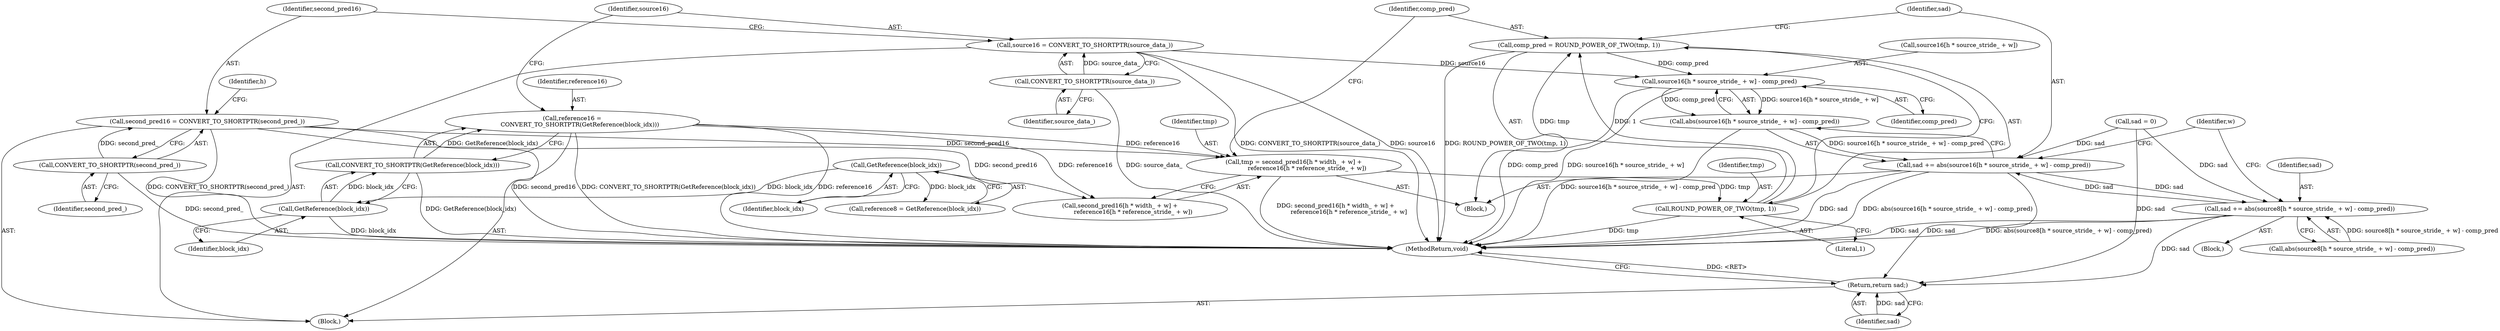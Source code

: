 digraph "0_Android_5a9753fca56f0eeb9f61e342b2fccffc364f9426_96@array" {
"1000227" [label="(Call,source16[h * source_stride_ + w] - comp_pred)"];
"1000128" [label="(Call,source16 = CONVERT_TO_SHORTPTR(source_data_))"];
"1000130" [label="(Call,CONVERT_TO_SHORTPTR(source_data_))"];
"1000219" [label="(Call,comp_pred = ROUND_POWER_OF_TWO(tmp, 1))"];
"1000221" [label="(Call,ROUND_POWER_OF_TWO(tmp, 1))"];
"1000201" [label="(Call,tmp = second_pred16[h * width_ + w] +\n              reference16[h * reference_stride_ + w])"];
"1000132" [label="(Call,second_pred16 = CONVERT_TO_SHORTPTR(second_pred_))"];
"1000134" [label="(Call,CONVERT_TO_SHORTPTR(second_pred_))"];
"1000123" [label="(Call,reference16 =\n        CONVERT_TO_SHORTPTR(GetReference(block_idx)))"];
"1000125" [label="(Call,CONVERT_TO_SHORTPTR(GetReference(block_idx)))"];
"1000126" [label="(Call,GetReference(block_idx))"];
"1000115" [label="(Call,GetReference(block_idx))"];
"1000226" [label="(Call,abs(source16[h * source_stride_ + w] - comp_pred))"];
"1000224" [label="(Call,sad += abs(source16[h * source_stride_ + w] - comp_pred))"];
"1000186" [label="(Call,sad += abs(source8[h * source_stride_ + w] - comp_pred))"];
"1000236" [label="(Return,return sad;)"];
"1000223" [label="(Literal,1)"];
"1000126" [label="(Call,GetReference(block_idx))"];
"1000125" [label="(Call,CONVERT_TO_SHORTPTR(GetReference(block_idx)))"];
"1000134" [label="(Call,CONVERT_TO_SHORTPTR(second_pred_))"];
"1000224" [label="(Call,sad += abs(source16[h * source_stride_ + w] - comp_pred))"];
"1000221" [label="(Call,ROUND_POWER_OF_TWO(tmp, 1))"];
"1000236" [label="(Return,return sad;)"];
"1000127" [label="(Identifier,block_idx)"];
"1000220" [label="(Identifier,comp_pred)"];
"1000115" [label="(Call,GetReference(block_idx))"];
"1000186" [label="(Call,sad += abs(source8[h * source_stride_ + w] - comp_pred))"];
"1000108" [label="(Block,)"];
"1000161" [label="(Block,)"];
"1000132" [label="(Call,second_pred16 = CONVERT_TO_SHORTPTR(second_pred_))"];
"1000123" [label="(Call,reference16 =\n        CONVERT_TO_SHORTPTR(GetReference(block_idx)))"];
"1000188" [label="(Call,abs(source8[h * source_stride_ + w] - comp_pred))"];
"1000187" [label="(Identifier,sad)"];
"1000225" [label="(Identifier,sad)"];
"1000113" [label="(Call,reference8 = GetReference(block_idx))"];
"1000135" [label="(Identifier,second_pred_)"];
"1000131" [label="(Identifier,source_data_)"];
"1000228" [label="(Call,source16[h * source_stride_ + w])"];
"1000139" [label="(Identifier,h)"];
"1000226" [label="(Call,abs(source16[h * source_stride_ + w] - comp_pred))"];
"1000130" [label="(Call,CONVERT_TO_SHORTPTR(source_data_))"];
"1000110" [label="(Call,sad = 0)"];
"1000202" [label="(Identifier,tmp)"];
"1000203" [label="(Call,second_pred16[h * width_ + w] +\n              reference16[h * reference_stride_ + w])"];
"1000238" [label="(MethodReturn,void)"];
"1000235" [label="(Identifier,comp_pred)"];
"1000124" [label="(Identifier,reference16)"];
"1000133" [label="(Identifier,second_pred16)"];
"1000199" [label="(Block,)"];
"1000227" [label="(Call,source16[h * source_stride_ + w] - comp_pred)"];
"1000156" [label="(Identifier,w)"];
"1000116" [label="(Identifier,block_idx)"];
"1000219" [label="(Call,comp_pred = ROUND_POWER_OF_TWO(tmp, 1))"];
"1000237" [label="(Identifier,sad)"];
"1000201" [label="(Call,tmp = second_pred16[h * width_ + w] +\n              reference16[h * reference_stride_ + w])"];
"1000129" [label="(Identifier,source16)"];
"1000128" [label="(Call,source16 = CONVERT_TO_SHORTPTR(source_data_))"];
"1000222" [label="(Identifier,tmp)"];
"1000227" -> "1000226"  [label="AST: "];
"1000227" -> "1000235"  [label="CFG: "];
"1000228" -> "1000227"  [label="AST: "];
"1000235" -> "1000227"  [label="AST: "];
"1000226" -> "1000227"  [label="CFG: "];
"1000227" -> "1000238"  [label="DDG: comp_pred"];
"1000227" -> "1000238"  [label="DDG: source16[h * source_stride_ + w]"];
"1000227" -> "1000226"  [label="DDG: source16[h * source_stride_ + w]"];
"1000227" -> "1000226"  [label="DDG: comp_pred"];
"1000128" -> "1000227"  [label="DDG: source16"];
"1000219" -> "1000227"  [label="DDG: comp_pred"];
"1000128" -> "1000108"  [label="AST: "];
"1000128" -> "1000130"  [label="CFG: "];
"1000129" -> "1000128"  [label="AST: "];
"1000130" -> "1000128"  [label="AST: "];
"1000133" -> "1000128"  [label="CFG: "];
"1000128" -> "1000238"  [label="DDG: CONVERT_TO_SHORTPTR(source_data_)"];
"1000128" -> "1000238"  [label="DDG: source16"];
"1000130" -> "1000128"  [label="DDG: source_data_"];
"1000130" -> "1000131"  [label="CFG: "];
"1000131" -> "1000130"  [label="AST: "];
"1000130" -> "1000238"  [label="DDG: source_data_"];
"1000219" -> "1000199"  [label="AST: "];
"1000219" -> "1000221"  [label="CFG: "];
"1000220" -> "1000219"  [label="AST: "];
"1000221" -> "1000219"  [label="AST: "];
"1000225" -> "1000219"  [label="CFG: "];
"1000219" -> "1000238"  [label="DDG: ROUND_POWER_OF_TWO(tmp, 1)"];
"1000221" -> "1000219"  [label="DDG: tmp"];
"1000221" -> "1000219"  [label="DDG: 1"];
"1000221" -> "1000223"  [label="CFG: "];
"1000222" -> "1000221"  [label="AST: "];
"1000223" -> "1000221"  [label="AST: "];
"1000221" -> "1000238"  [label="DDG: tmp"];
"1000201" -> "1000221"  [label="DDG: tmp"];
"1000201" -> "1000199"  [label="AST: "];
"1000201" -> "1000203"  [label="CFG: "];
"1000202" -> "1000201"  [label="AST: "];
"1000203" -> "1000201"  [label="AST: "];
"1000220" -> "1000201"  [label="CFG: "];
"1000201" -> "1000238"  [label="DDG: second_pred16[h * width_ + w] +\n              reference16[h * reference_stride_ + w]"];
"1000132" -> "1000201"  [label="DDG: second_pred16"];
"1000123" -> "1000201"  [label="DDG: reference16"];
"1000132" -> "1000108"  [label="AST: "];
"1000132" -> "1000134"  [label="CFG: "];
"1000133" -> "1000132"  [label="AST: "];
"1000134" -> "1000132"  [label="AST: "];
"1000139" -> "1000132"  [label="CFG: "];
"1000132" -> "1000238"  [label="DDG: second_pred16"];
"1000132" -> "1000238"  [label="DDG: CONVERT_TO_SHORTPTR(second_pred_)"];
"1000134" -> "1000132"  [label="DDG: second_pred_"];
"1000132" -> "1000203"  [label="DDG: second_pred16"];
"1000134" -> "1000135"  [label="CFG: "];
"1000135" -> "1000134"  [label="AST: "];
"1000134" -> "1000238"  [label="DDG: second_pred_"];
"1000123" -> "1000108"  [label="AST: "];
"1000123" -> "1000125"  [label="CFG: "];
"1000124" -> "1000123"  [label="AST: "];
"1000125" -> "1000123"  [label="AST: "];
"1000129" -> "1000123"  [label="CFG: "];
"1000123" -> "1000238"  [label="DDG: CONVERT_TO_SHORTPTR(GetReference(block_idx))"];
"1000123" -> "1000238"  [label="DDG: reference16"];
"1000125" -> "1000123"  [label="DDG: GetReference(block_idx)"];
"1000123" -> "1000203"  [label="DDG: reference16"];
"1000125" -> "1000126"  [label="CFG: "];
"1000126" -> "1000125"  [label="AST: "];
"1000125" -> "1000238"  [label="DDG: GetReference(block_idx)"];
"1000126" -> "1000125"  [label="DDG: block_idx"];
"1000126" -> "1000127"  [label="CFG: "];
"1000127" -> "1000126"  [label="AST: "];
"1000126" -> "1000238"  [label="DDG: block_idx"];
"1000115" -> "1000126"  [label="DDG: block_idx"];
"1000115" -> "1000113"  [label="AST: "];
"1000115" -> "1000116"  [label="CFG: "];
"1000116" -> "1000115"  [label="AST: "];
"1000113" -> "1000115"  [label="CFG: "];
"1000115" -> "1000113"  [label="DDG: block_idx"];
"1000226" -> "1000224"  [label="AST: "];
"1000224" -> "1000226"  [label="CFG: "];
"1000226" -> "1000238"  [label="DDG: source16[h * source_stride_ + w] - comp_pred"];
"1000226" -> "1000224"  [label="DDG: source16[h * source_stride_ + w] - comp_pred"];
"1000224" -> "1000199"  [label="AST: "];
"1000225" -> "1000224"  [label="AST: "];
"1000156" -> "1000224"  [label="CFG: "];
"1000224" -> "1000238"  [label="DDG: sad"];
"1000224" -> "1000238"  [label="DDG: abs(source16[h * source_stride_ + w] - comp_pred)"];
"1000224" -> "1000186"  [label="DDG: sad"];
"1000110" -> "1000224"  [label="DDG: sad"];
"1000186" -> "1000224"  [label="DDG: sad"];
"1000224" -> "1000236"  [label="DDG: sad"];
"1000186" -> "1000161"  [label="AST: "];
"1000186" -> "1000188"  [label="CFG: "];
"1000187" -> "1000186"  [label="AST: "];
"1000188" -> "1000186"  [label="AST: "];
"1000156" -> "1000186"  [label="CFG: "];
"1000186" -> "1000238"  [label="DDG: abs(source8[h * source_stride_ + w] - comp_pred)"];
"1000186" -> "1000238"  [label="DDG: sad"];
"1000188" -> "1000186"  [label="DDG: source8[h * source_stride_ + w] - comp_pred"];
"1000110" -> "1000186"  [label="DDG: sad"];
"1000186" -> "1000236"  [label="DDG: sad"];
"1000236" -> "1000108"  [label="AST: "];
"1000236" -> "1000237"  [label="CFG: "];
"1000237" -> "1000236"  [label="AST: "];
"1000238" -> "1000236"  [label="CFG: "];
"1000236" -> "1000238"  [label="DDG: <RET>"];
"1000237" -> "1000236"  [label="DDG: sad"];
"1000110" -> "1000236"  [label="DDG: sad"];
}
